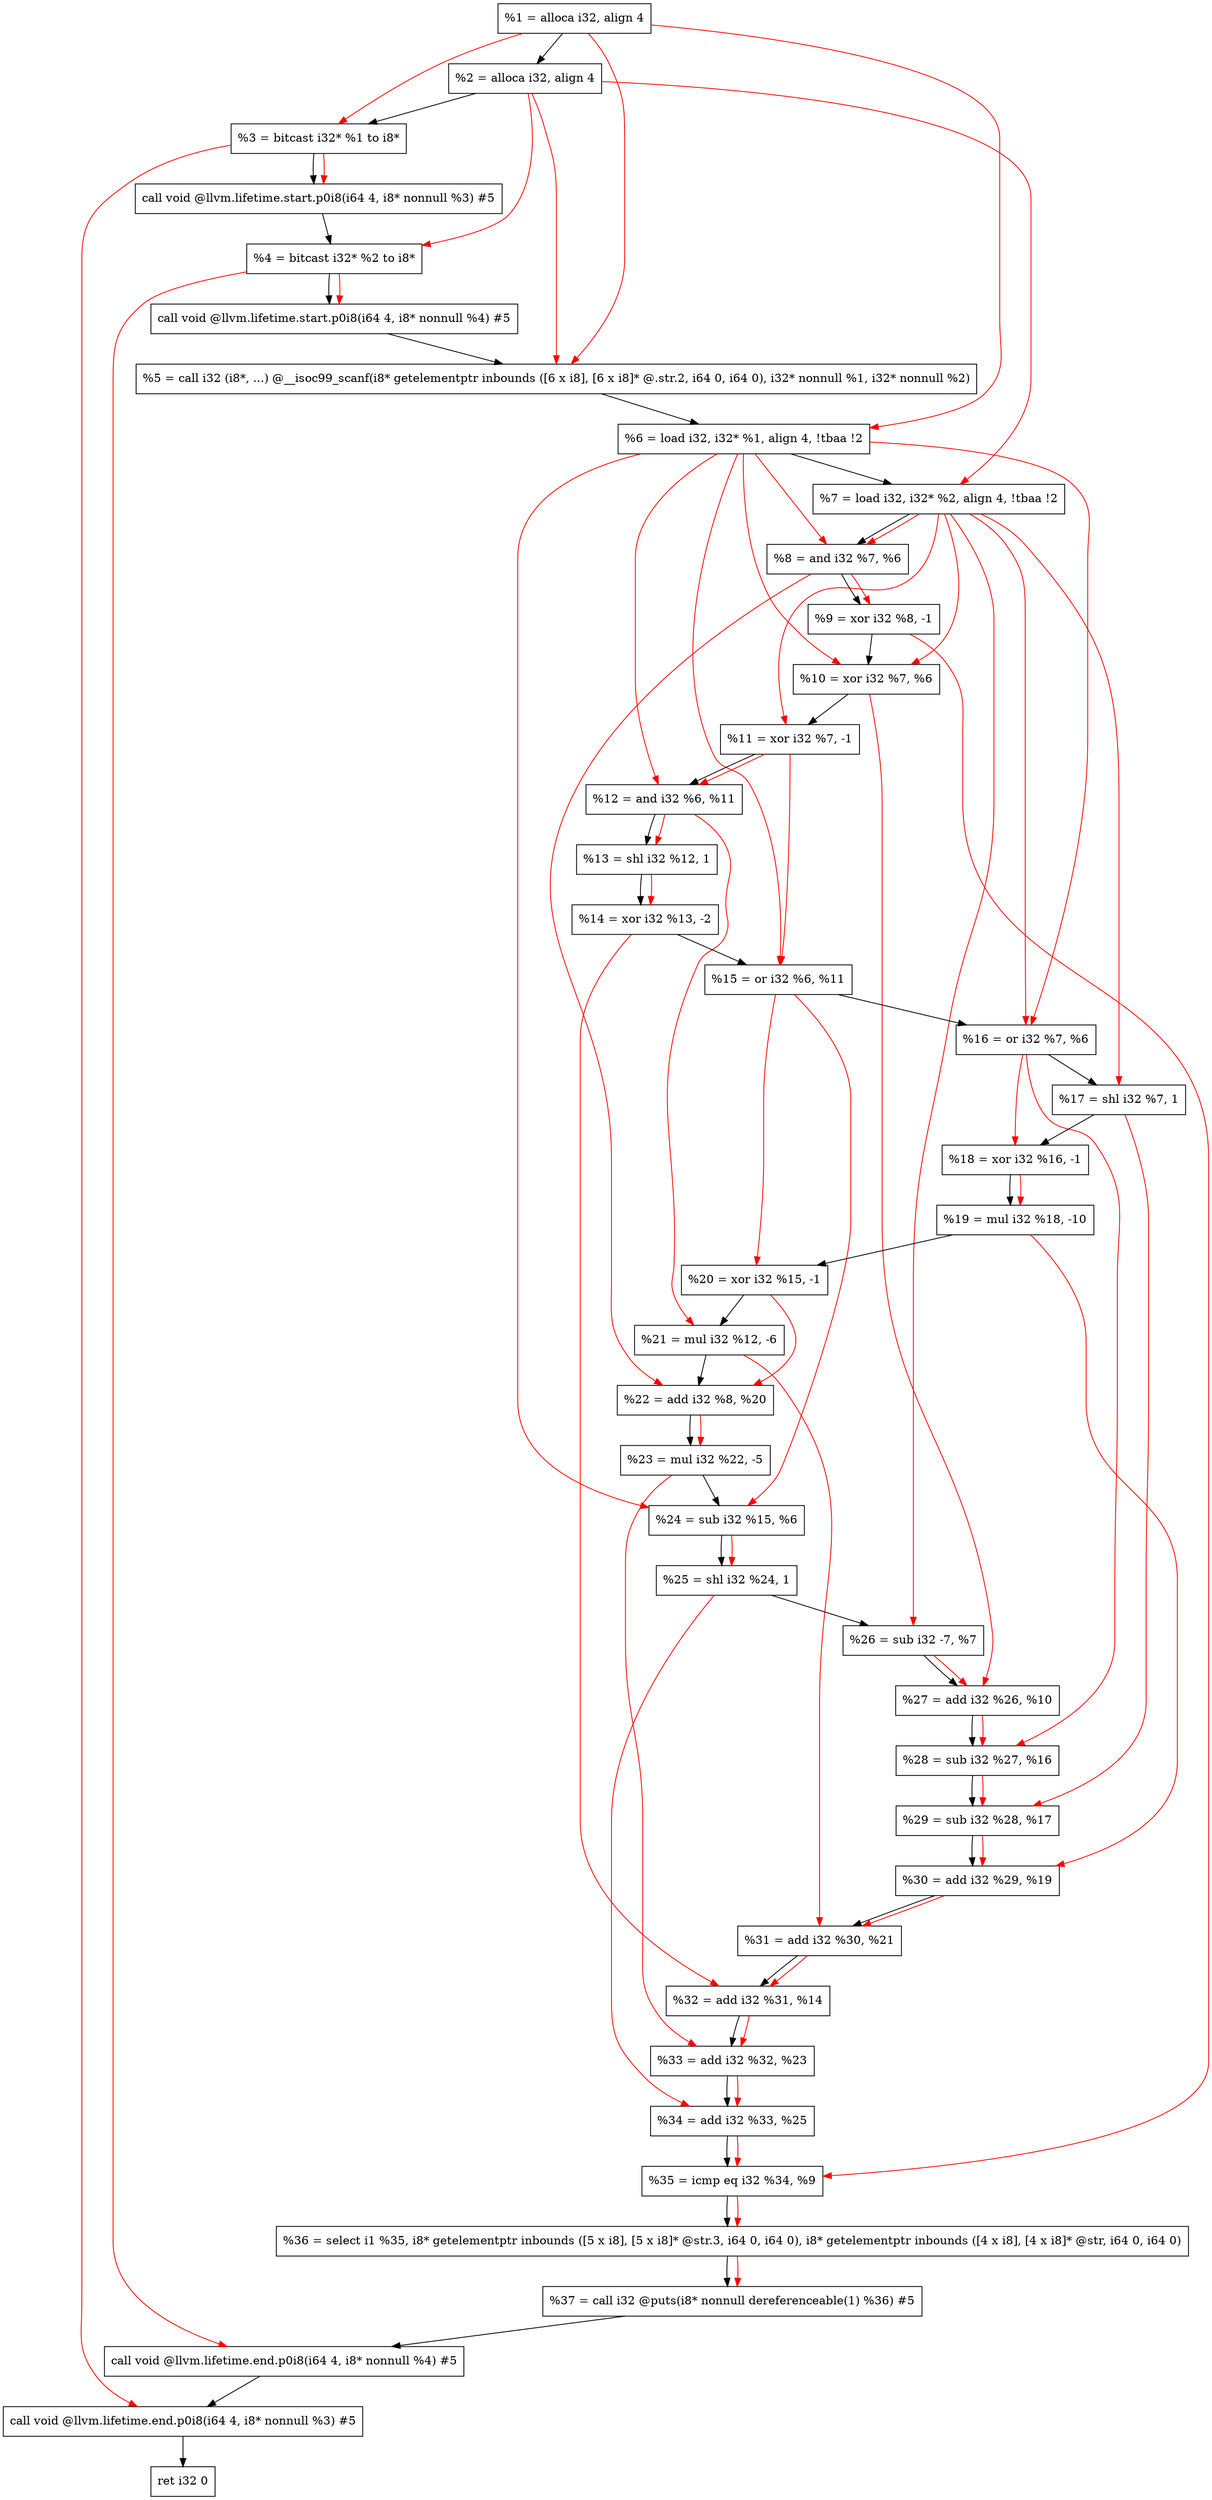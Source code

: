 digraph "DFG for'main' function" {
	Node0x21a5278[shape=record, label="  %1 = alloca i32, align 4"];
	Node0x21a52f8[shape=record, label="  %2 = alloca i32, align 4"];
	Node0x21a5388[shape=record, label="  %3 = bitcast i32* %1 to i8*"];
	Node0x21a57e8[shape=record, label="  call void @llvm.lifetime.start.p0i8(i64 4, i8* nonnull %3) #5"];
	Node0x21a58c8[shape=record, label="  %4 = bitcast i32* %2 to i8*"];
	Node0x21a59e8[shape=record, label="  call void @llvm.lifetime.start.p0i8(i64 4, i8* nonnull %4) #5"];
	Node0x21a5c20[shape=record, label="  %5 = call i32 (i8*, ...) @__isoc99_scanf(i8* getelementptr inbounds ([6 x i8], [6 x i8]* @.str.2, i64 0, i64 0), i32* nonnull %1, i32* nonnull %2)"];
	Node0x21a5cd8[shape=record, label="  %6 = load i32, i32* %1, align 4, !tbaa !2"];
	Node0x21a6c48[shape=record, label="  %7 = load i32, i32* %2, align 4, !tbaa !2"];
	Node0x21a72d0[shape=record, label="  %8 = and i32 %7, %6"];
	Node0x21a7340[shape=record, label="  %9 = xor i32 %8, -1"];
	Node0x21a73b0[shape=record, label="  %10 = xor i32 %7, %6"];
	Node0x21a7420[shape=record, label="  %11 = xor i32 %7, -1"];
	Node0x21a7490[shape=record, label="  %12 = and i32 %6, %11"];
	Node0x21a7500[shape=record, label="  %13 = shl i32 %12, 1"];
	Node0x21a7570[shape=record, label="  %14 = xor i32 %13, -2"];
	Node0x21a75e0[shape=record, label="  %15 = or i32 %6, %11"];
	Node0x21a7650[shape=record, label="  %16 = or i32 %7, %6"];
	Node0x21a76c0[shape=record, label="  %17 = shl i32 %7, 1"];
	Node0x21a7730[shape=record, label="  %18 = xor i32 %16, -1"];
	Node0x21a77a0[shape=record, label="  %19 = mul i32 %18, -10"];
	Node0x21a7810[shape=record, label="  %20 = xor i32 %15, -1"];
	Node0x21a7880[shape=record, label="  %21 = mul i32 %12, -6"];
	Node0x21a78f0[shape=record, label="  %22 = add i32 %8, %20"];
	Node0x21a7960[shape=record, label="  %23 = mul i32 %22, -5"];
	Node0x21a79d0[shape=record, label="  %24 = sub i32 %15, %6"];
	Node0x21a7a40[shape=record, label="  %25 = shl i32 %24, 1"];
	Node0x21a7ae0[shape=record, label="  %26 = sub i32 -7, %7"];
	Node0x21a7b50[shape=record, label="  %27 = add i32 %26, %10"];
	Node0x21a7bc0[shape=record, label="  %28 = sub i32 %27, %16"];
	Node0x21a7c30[shape=record, label="  %29 = sub i32 %28, %17"];
	Node0x21a7ca0[shape=record, label="  %30 = add i32 %29, %19"];
	Node0x21a7d10[shape=record, label="  %31 = add i32 %30, %21"];
	Node0x21a7d80[shape=record, label="  %32 = add i32 %31, %14"];
	Node0x21a7df0[shape=record, label="  %33 = add i32 %32, %23"];
	Node0x21a7e60[shape=record, label="  %34 = add i32 %33, %25"];
	Node0x21a7ed0[shape=record, label="  %35 = icmp eq i32 %34, %9"];
	Node0x21459d8[shape=record, label="  %36 = select i1 %35, i8* getelementptr inbounds ([5 x i8], [5 x i8]* @str.3, i64 0, i64 0), i8* getelementptr inbounds ([4 x i8], [4 x i8]* @str, i64 0, i64 0)"];
	Node0x21a7f60[shape=record, label="  %37 = call i32 @puts(i8* nonnull dereferenceable(1) %36) #5"];
	Node0x21a81b8[shape=record, label="  call void @llvm.lifetime.end.p0i8(i64 4, i8* nonnull %4) #5"];
	Node0x21a8318[shape=record, label="  call void @llvm.lifetime.end.p0i8(i64 4, i8* nonnull %3) #5"];
	Node0x21a83d8[shape=record, label="  ret i32 0"];
	Node0x21a5278 -> Node0x21a52f8;
	Node0x21a52f8 -> Node0x21a5388;
	Node0x21a5388 -> Node0x21a57e8;
	Node0x21a57e8 -> Node0x21a58c8;
	Node0x21a58c8 -> Node0x21a59e8;
	Node0x21a59e8 -> Node0x21a5c20;
	Node0x21a5c20 -> Node0x21a5cd8;
	Node0x21a5cd8 -> Node0x21a6c48;
	Node0x21a6c48 -> Node0x21a72d0;
	Node0x21a72d0 -> Node0x21a7340;
	Node0x21a7340 -> Node0x21a73b0;
	Node0x21a73b0 -> Node0x21a7420;
	Node0x21a7420 -> Node0x21a7490;
	Node0x21a7490 -> Node0x21a7500;
	Node0x21a7500 -> Node0x21a7570;
	Node0x21a7570 -> Node0x21a75e0;
	Node0x21a75e0 -> Node0x21a7650;
	Node0x21a7650 -> Node0x21a76c0;
	Node0x21a76c0 -> Node0x21a7730;
	Node0x21a7730 -> Node0x21a77a0;
	Node0x21a77a0 -> Node0x21a7810;
	Node0x21a7810 -> Node0x21a7880;
	Node0x21a7880 -> Node0x21a78f0;
	Node0x21a78f0 -> Node0x21a7960;
	Node0x21a7960 -> Node0x21a79d0;
	Node0x21a79d0 -> Node0x21a7a40;
	Node0x21a7a40 -> Node0x21a7ae0;
	Node0x21a7ae0 -> Node0x21a7b50;
	Node0x21a7b50 -> Node0x21a7bc0;
	Node0x21a7bc0 -> Node0x21a7c30;
	Node0x21a7c30 -> Node0x21a7ca0;
	Node0x21a7ca0 -> Node0x21a7d10;
	Node0x21a7d10 -> Node0x21a7d80;
	Node0x21a7d80 -> Node0x21a7df0;
	Node0x21a7df0 -> Node0x21a7e60;
	Node0x21a7e60 -> Node0x21a7ed0;
	Node0x21a7ed0 -> Node0x21459d8;
	Node0x21459d8 -> Node0x21a7f60;
	Node0x21a7f60 -> Node0x21a81b8;
	Node0x21a81b8 -> Node0x21a8318;
	Node0x21a8318 -> Node0x21a83d8;
edge [color=red]
	Node0x21a5278 -> Node0x21a5388;
	Node0x21a5388 -> Node0x21a57e8;
	Node0x21a52f8 -> Node0x21a58c8;
	Node0x21a58c8 -> Node0x21a59e8;
	Node0x21a5278 -> Node0x21a5c20;
	Node0x21a52f8 -> Node0x21a5c20;
	Node0x21a5278 -> Node0x21a5cd8;
	Node0x21a52f8 -> Node0x21a6c48;
	Node0x21a6c48 -> Node0x21a72d0;
	Node0x21a5cd8 -> Node0x21a72d0;
	Node0x21a72d0 -> Node0x21a7340;
	Node0x21a6c48 -> Node0x21a73b0;
	Node0x21a5cd8 -> Node0x21a73b0;
	Node0x21a6c48 -> Node0x21a7420;
	Node0x21a5cd8 -> Node0x21a7490;
	Node0x21a7420 -> Node0x21a7490;
	Node0x21a7490 -> Node0x21a7500;
	Node0x21a7500 -> Node0x21a7570;
	Node0x21a5cd8 -> Node0x21a75e0;
	Node0x21a7420 -> Node0x21a75e0;
	Node0x21a6c48 -> Node0x21a7650;
	Node0x21a5cd8 -> Node0x21a7650;
	Node0x21a6c48 -> Node0x21a76c0;
	Node0x21a7650 -> Node0x21a7730;
	Node0x21a7730 -> Node0x21a77a0;
	Node0x21a75e0 -> Node0x21a7810;
	Node0x21a7490 -> Node0x21a7880;
	Node0x21a72d0 -> Node0x21a78f0;
	Node0x21a7810 -> Node0x21a78f0;
	Node0x21a78f0 -> Node0x21a7960;
	Node0x21a75e0 -> Node0x21a79d0;
	Node0x21a5cd8 -> Node0x21a79d0;
	Node0x21a79d0 -> Node0x21a7a40;
	Node0x21a6c48 -> Node0x21a7ae0;
	Node0x21a7ae0 -> Node0x21a7b50;
	Node0x21a73b0 -> Node0x21a7b50;
	Node0x21a7b50 -> Node0x21a7bc0;
	Node0x21a7650 -> Node0x21a7bc0;
	Node0x21a7bc0 -> Node0x21a7c30;
	Node0x21a76c0 -> Node0x21a7c30;
	Node0x21a7c30 -> Node0x21a7ca0;
	Node0x21a77a0 -> Node0x21a7ca0;
	Node0x21a7ca0 -> Node0x21a7d10;
	Node0x21a7880 -> Node0x21a7d10;
	Node0x21a7d10 -> Node0x21a7d80;
	Node0x21a7570 -> Node0x21a7d80;
	Node0x21a7d80 -> Node0x21a7df0;
	Node0x21a7960 -> Node0x21a7df0;
	Node0x21a7df0 -> Node0x21a7e60;
	Node0x21a7a40 -> Node0x21a7e60;
	Node0x21a7e60 -> Node0x21a7ed0;
	Node0x21a7340 -> Node0x21a7ed0;
	Node0x21a7ed0 -> Node0x21459d8;
	Node0x21459d8 -> Node0x21a7f60;
	Node0x21a58c8 -> Node0x21a81b8;
	Node0x21a5388 -> Node0x21a8318;
}
